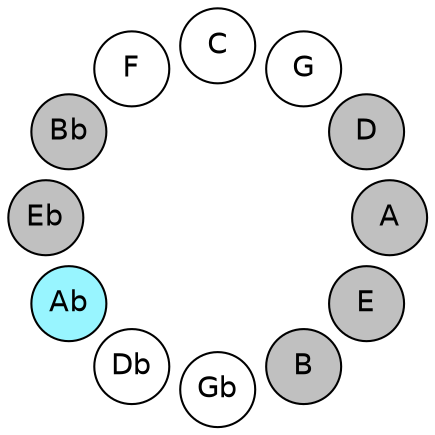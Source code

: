 
graph {

layout = circo;
mindist = .1

node [shape = circle, fontname = Helvetica, margin = 0, style = filled]
edge [style=invis]

subgraph 1 {
	E -- B -- Gb -- Db -- Ab -- Eb -- Bb -- F -- C -- G -- D -- A -- E
}

E [fillcolor = gray];
B [fillcolor = gray];
Gb [fillcolor = white];
Db [fillcolor = white];
Ab [fillcolor = cadetblue1];
Eb [fillcolor = gray];
Bb [fillcolor = gray];
F [fillcolor = white];
C [fillcolor = white];
G [fillcolor = white];
D [fillcolor = gray];
A [fillcolor = gray];
}
